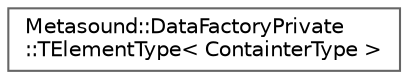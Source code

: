 digraph "Graphical Class Hierarchy"
{
 // INTERACTIVE_SVG=YES
 // LATEX_PDF_SIZE
  bgcolor="transparent";
  edge [fontname=Helvetica,fontsize=10,labelfontname=Helvetica,labelfontsize=10];
  node [fontname=Helvetica,fontsize=10,shape=box,height=0.2,width=0.4];
  rankdir="LR";
  Node0 [id="Node000000",label="Metasound::DataFactoryPrivate\l::TElementType\< ContainterType \>",height=0.2,width=0.4,color="grey40", fillcolor="white", style="filled",URL="$dd/d83/structMetasound_1_1DataFactoryPrivate_1_1TElementType.html",tooltip="TElementType determines the element type of a container."];
}
